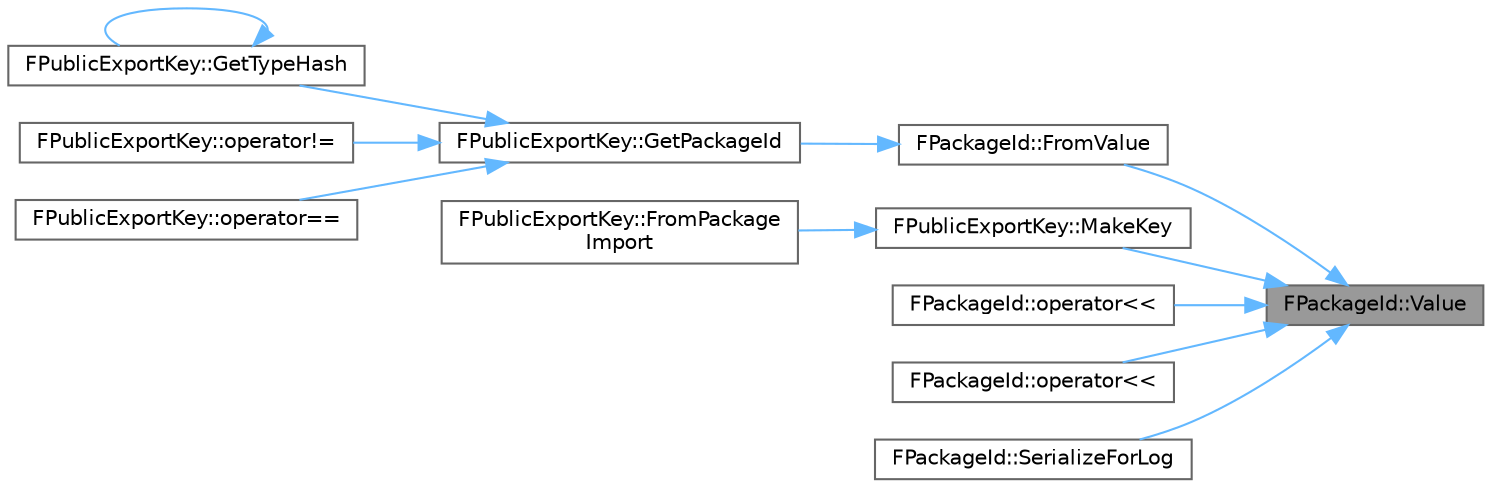 digraph "FPackageId::Value"
{
 // INTERACTIVE_SVG=YES
 // LATEX_PDF_SIZE
  bgcolor="transparent";
  edge [fontname=Helvetica,fontsize=10,labelfontname=Helvetica,labelfontsize=10];
  node [fontname=Helvetica,fontsize=10,shape=box,height=0.2,width=0.4];
  rankdir="RL";
  Node1 [id="Node000001",label="FPackageId::Value",height=0.2,width=0.4,color="gray40", fillcolor="grey60", style="filled", fontcolor="black",tooltip=" "];
  Node1 -> Node2 [id="edge1_Node000001_Node000002",dir="back",color="steelblue1",style="solid",tooltip=" "];
  Node2 [id="Node000002",label="FPackageId::FromValue",height=0.2,width=0.4,color="grey40", fillcolor="white", style="filled",URL="$d3/dc8/classFPackageId.html#a264ebd51382c11aa51cd9f4fe6cbbbc4",tooltip=" "];
  Node2 -> Node3 [id="edge2_Node000002_Node000003",dir="back",color="steelblue1",style="solid",tooltip=" "];
  Node3 [id="Node000003",label="FPublicExportKey::GetPackageId",height=0.2,width=0.4,color="grey40", fillcolor="white", style="filled",URL="$d5/d5b/classFPublicExportKey.html#adce85bdbe65a7660bdea77eadaa710d3",tooltip=" "];
  Node3 -> Node4 [id="edge3_Node000003_Node000004",dir="back",color="steelblue1",style="solid",tooltip=" "];
  Node4 [id="Node000004",label="FPublicExportKey::GetTypeHash",height=0.2,width=0.4,color="grey40", fillcolor="white", style="filled",URL="$d5/d5b/classFPublicExportKey.html#a921f516fc0c52ab4eeb39c9c5f5d6be5",tooltip=" "];
  Node4 -> Node4 [id="edge4_Node000004_Node000004",dir="back",color="steelblue1",style="solid",tooltip=" "];
  Node3 -> Node5 [id="edge5_Node000003_Node000005",dir="back",color="steelblue1",style="solid",tooltip=" "];
  Node5 [id="Node000005",label="FPublicExportKey::operator!=",height=0.2,width=0.4,color="grey40", fillcolor="white", style="filled",URL="$d5/d5b/classFPublicExportKey.html#a210692b77ab78d082af4f0a70cfdf085",tooltip=" "];
  Node3 -> Node6 [id="edge6_Node000003_Node000006",dir="back",color="steelblue1",style="solid",tooltip=" "];
  Node6 [id="Node000006",label="FPublicExportKey::operator==",height=0.2,width=0.4,color="grey40", fillcolor="white", style="filled",URL="$d5/d5b/classFPublicExportKey.html#ae08d43451c550b5340db4aae9c342f05",tooltip=" "];
  Node1 -> Node7 [id="edge7_Node000001_Node000007",dir="back",color="steelblue1",style="solid",tooltip=" "];
  Node7 [id="Node000007",label="FPublicExportKey::MakeKey",height=0.2,width=0.4,color="grey40", fillcolor="white", style="filled",URL="$d5/d5b/classFPublicExportKey.html#af79ece70d1879a29fd1ce73adbda948f",tooltip=" "];
  Node7 -> Node8 [id="edge8_Node000007_Node000008",dir="back",color="steelblue1",style="solid",tooltip=" "];
  Node8 [id="Node000008",label="FPublicExportKey::FromPackage\lImport",height=0.2,width=0.4,color="grey40", fillcolor="white", style="filled",URL="$d5/d5b/classFPublicExportKey.html#a7ea036ee982892380699f62da76130d7",tooltip=" "];
  Node1 -> Node9 [id="edge9_Node000001_Node000009",dir="back",color="steelblue1",style="solid",tooltip=" "];
  Node9 [id="Node000009",label="FPackageId::operator\<\<",height=0.2,width=0.4,color="grey40", fillcolor="white", style="filled",URL="$d3/dc8/classFPackageId.html#afaf3395d51ad2aa20ed98e48ca32f42c",tooltip=" "];
  Node1 -> Node10 [id="edge10_Node000001_Node000010",dir="back",color="steelblue1",style="solid",tooltip=" "];
  Node10 [id="Node000010",label="FPackageId::operator\<\<",height=0.2,width=0.4,color="grey40", fillcolor="white", style="filled",URL="$d3/dc8/classFPackageId.html#a6162256b5554f7e934eee780e38af83d",tooltip=" "];
  Node1 -> Node11 [id="edge11_Node000001_Node000011",dir="back",color="steelblue1",style="solid",tooltip=" "];
  Node11 [id="Node000011",label="FPackageId::SerializeForLog",height=0.2,width=0.4,color="grey40", fillcolor="white", style="filled",URL="$d3/dc8/classFPackageId.html#a9f2a716543a52923a0330a71cd6a0a9b",tooltip=" "];
}

